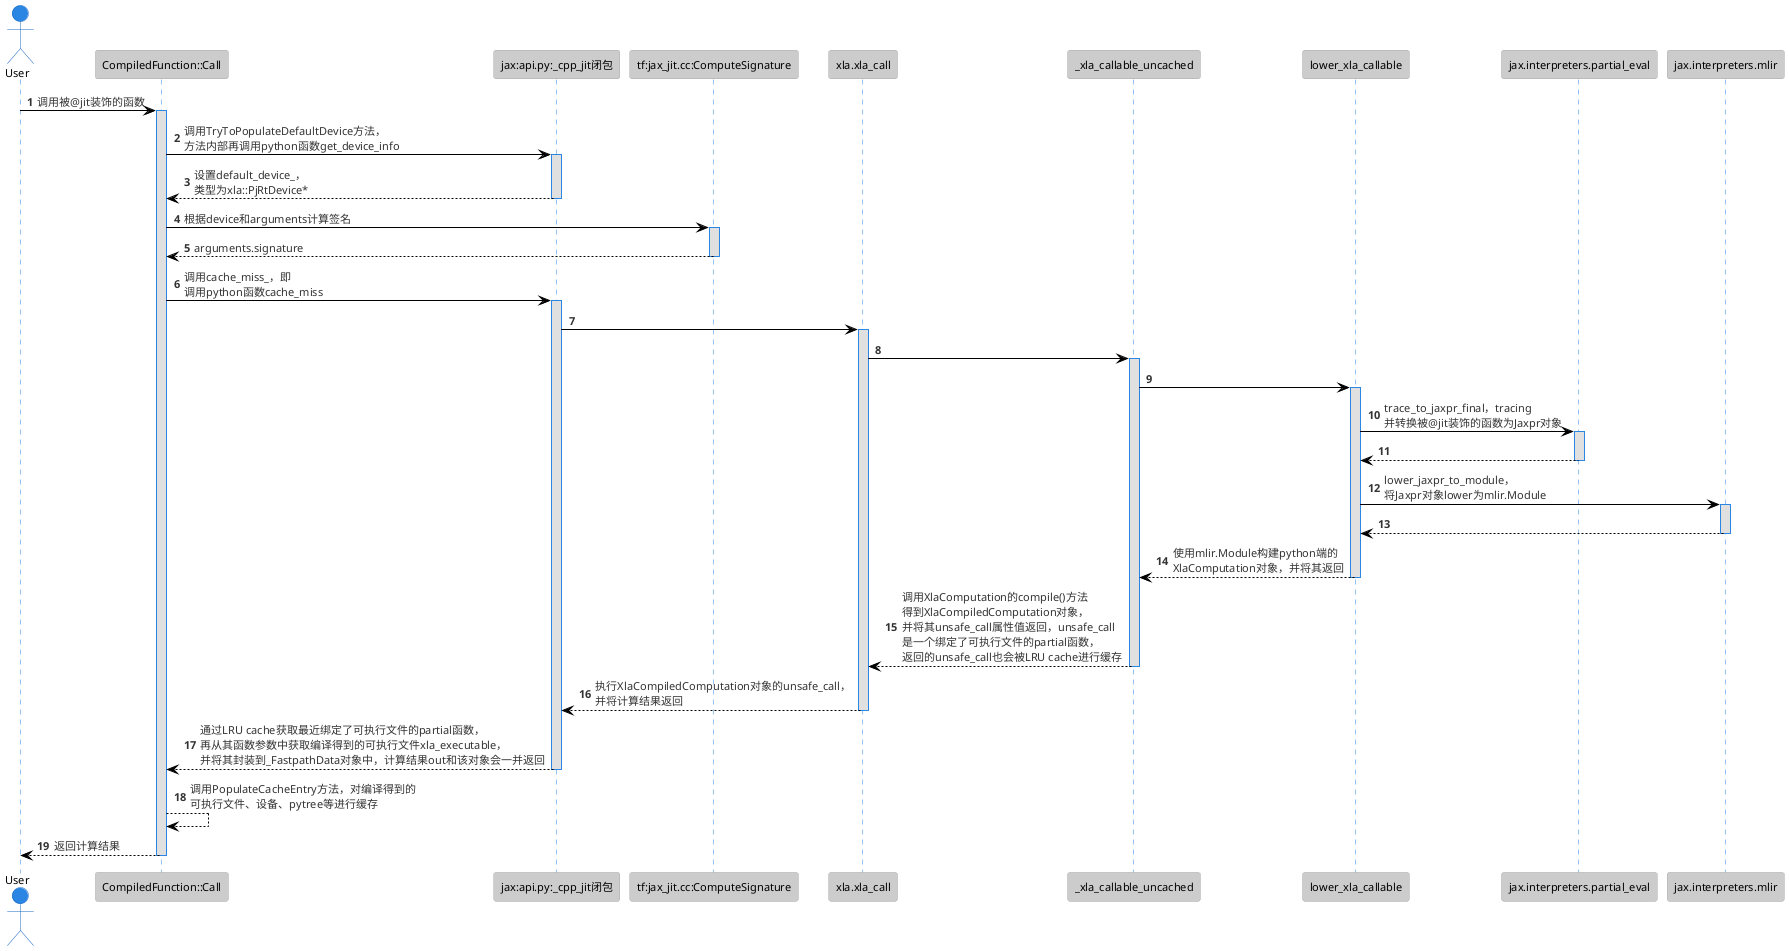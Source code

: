 @startuml jit_call_miss
!theme reddress-lightblue

' title Jax jit首次编译流程

actor User as user
participant "CompiledFunction::Call" as cf
participant "jax:api.py:_cpp_jit闭包" as cppJit
participant "tf:jax_jit.cc:ComputeSignature" as cs
participant "xla.xla_call" as xlaCall
participant "_xla_callable_uncached" as xlaCallUncached
participant "lower_xla_callable" as xlaLower
participant "jax.interpreters.partial_eval" as pe
participant "jax.interpreters.mlir" as mlir

autonumber
user->cf:调用被@jit装饰的函数
activate cf

cf->cppJit:调用TryToPopulateDefaultDevice方法，\n方法内部再调用python函数get_device_info
activate cppJit
cppJit-->cf:设置default_device_，\n类型为xla::PjRtDevice*
deactivate cppJit
cf->cs:根据device和arguments计算签名
activate cs
cs-->cf:arguments.signature
deactivate cs
cf->cppJit:调用cache_miss_，即\n调用python函数cache_miss
activate cppJit
cppJit->xlaCall
activate xlaCall
xlaCall->xlaCallUncached
activate xlaCallUncached
xlaCallUncached->xlaLower
activate xlaLower
xlaLower->pe:trace_to_jaxpr_final，tracing\n并转换被@jit装饰的函数为Jaxpr对象
activate pe
pe-->xlaLower
deactivate pe
xlaLower->mlir:lower_jaxpr_to_module，\n将Jaxpr对象lower为mlir.Module
activate mlir
mlir-->xlaLower
deactivate mlir
xlaLower-->xlaCallUncached:使用mlir.Module构建python端的\nXlaComputation对象，并将其返回
deactivate xlaLower
xlaCallUncached-->xlaCall:调用XlaComputation的compile()方法\n得到XlaCompiledComputation对象，\n并将其unsafe_call属性值返回，unsafe_call\n是一个绑定了可执行文件的partial函数，\n返回的unsafe_call也会被LRU cache进行缓存
deactivate xlaCallUncached
xlaCall-->cppJit:执行XlaCompiledComputation对象的unsafe_call，\n并将计算结果返回
deactivate xlaCall
cppJit-->cf:通过LRU cache获取最近绑定了可执行文件的partial函数，\n再从其函数参数中获取编译得到的可执行文件xla_executable，\n并将其封装到_FastpathData对象中，计算结果out和该对象会一并返回
deactivate cppJit
cf-->cf:调用PopulateCacheEntry方法，对编译得到的\n可执行文件、设备、pytree等进行缓存
cf-->user:返回计算结果
deactivate cf
@enduml
